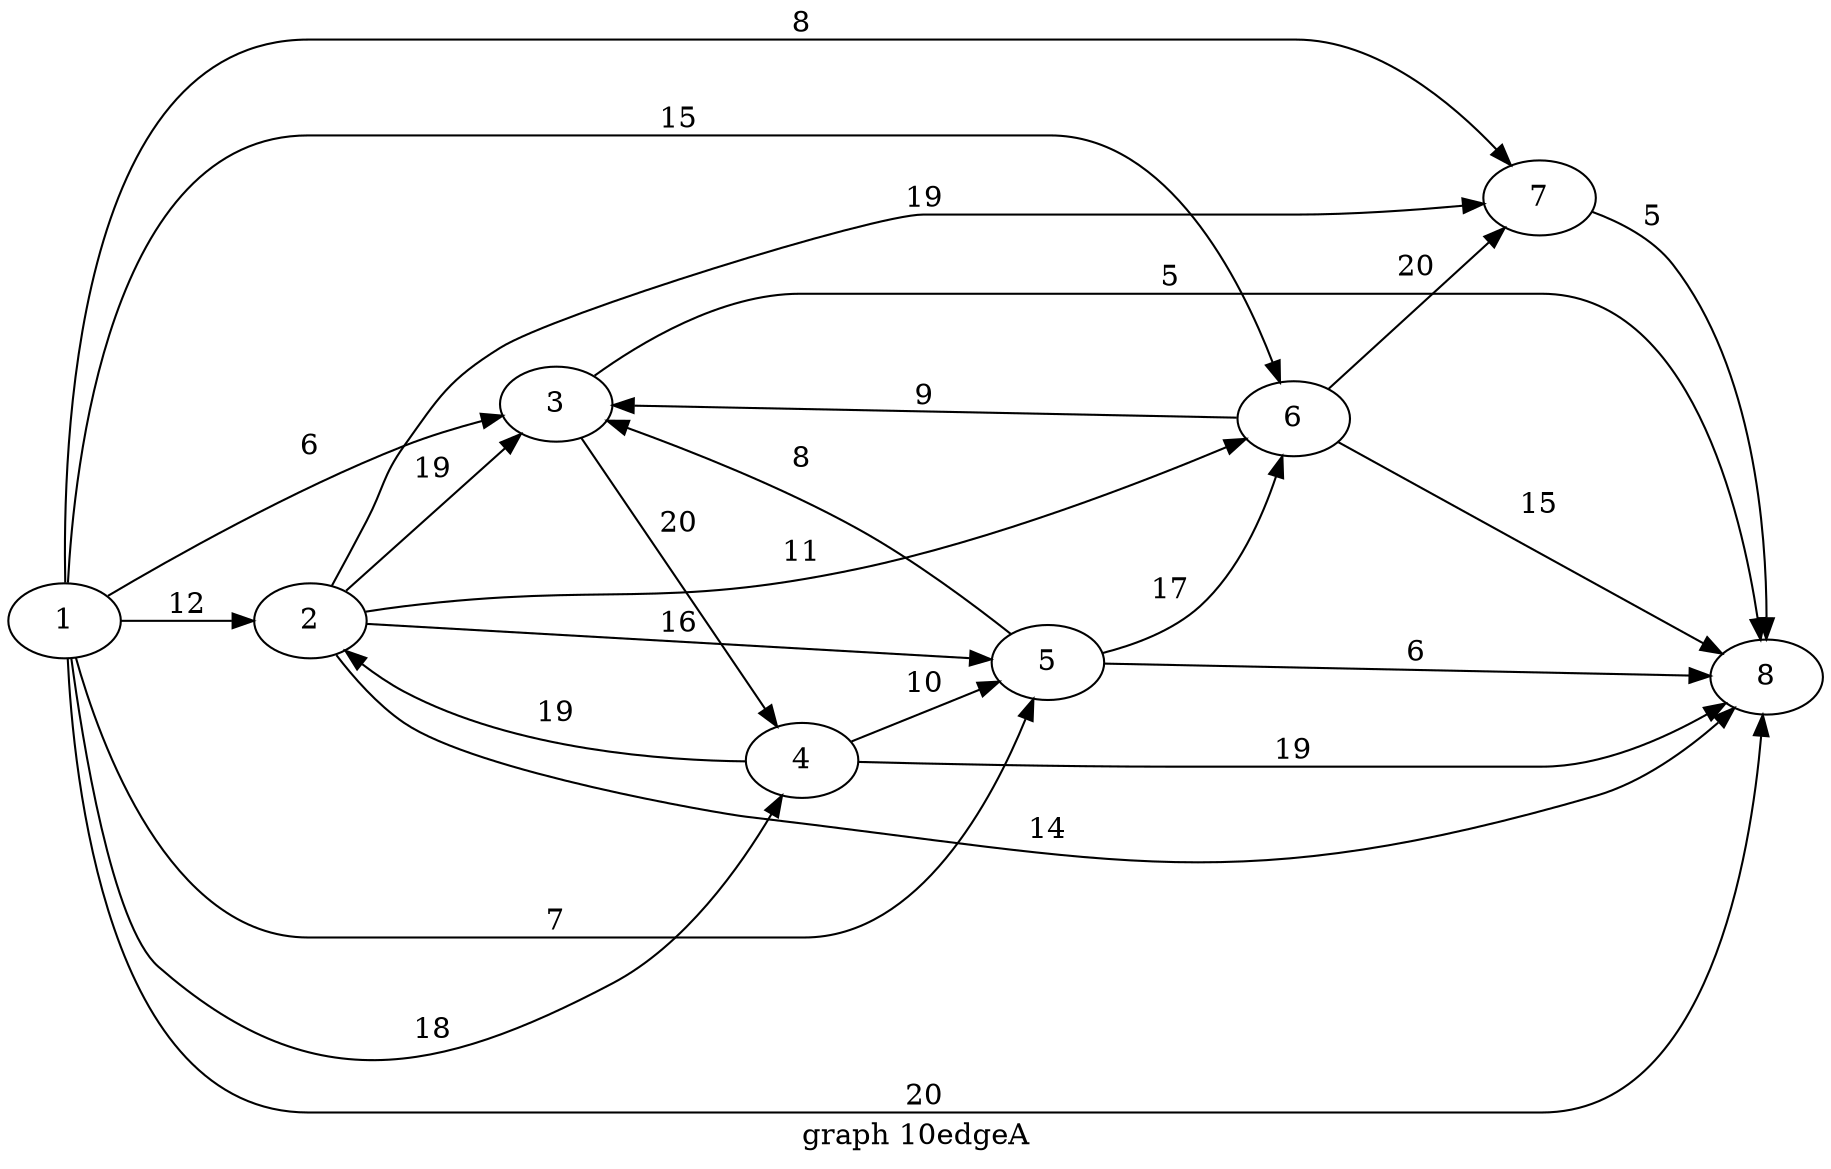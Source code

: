digraph g{

rankdir = LR

1 -> 2 [label = " 12 "];
2 -> 3 [label = " 19 "];
3 -> 4 [label = " 20 "];
4 -> 5 [label = " 10 "];
5 -> 6 [label = " 17 "];
6 -> 7 [label = " 20 "];
7 -> 8 [label = " 5 "];
1 -> 3 [label = " 6 "];
1 -> 4 [label = " 18 "];
1 -> 5 [label = " 7 "];
1 -> 6 [label = " 15 "];
1 -> 7 [label = " 8 "];
1 -> 8 [label = " 20 "];
2 -> 8 [label = " 14 "];
3 -> 8 [label = " 5 "];
4 -> 8 [label = " 19 "];
5 -> 8 [label = " 6 "];
6 -> 8 [label = " 15 "];
5 -> 3 [label = " 8 "];
6 -> 3 [label = " 9 "];
4 -> 2 [label = " 19 "];
2 -> 5 [label = " 16 "];
2 -> 6 [label = " 11 "];
2 -> 7 [label = " 19 "];

label = "graph 10edgeA"
}